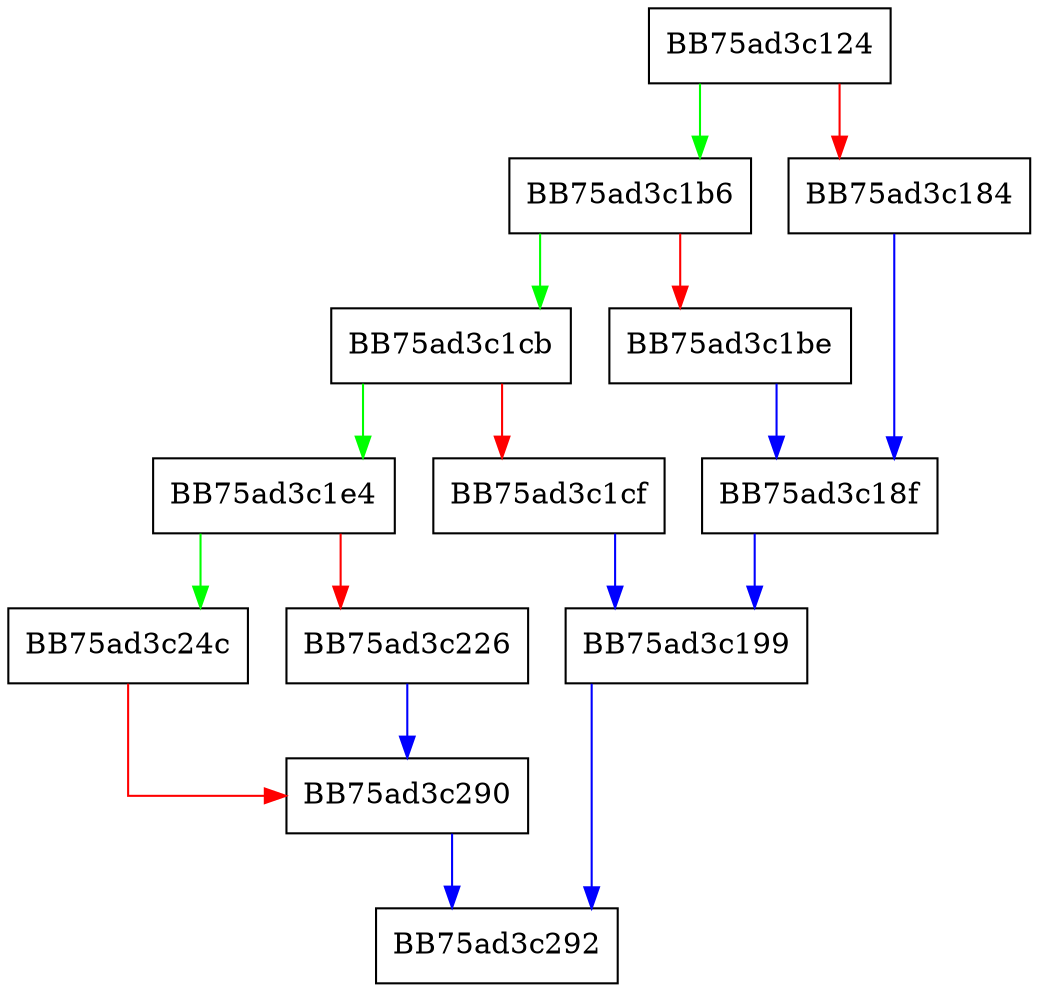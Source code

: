 digraph update_input_data_buffer {
  node [shape="box"];
  graph [splines=ortho];
  BB75ad3c124 -> BB75ad3c1b6 [color="green"];
  BB75ad3c124 -> BB75ad3c184 [color="red"];
  BB75ad3c184 -> BB75ad3c18f [color="blue"];
  BB75ad3c18f -> BB75ad3c199 [color="blue"];
  BB75ad3c199 -> BB75ad3c292 [color="blue"];
  BB75ad3c1b6 -> BB75ad3c1cb [color="green"];
  BB75ad3c1b6 -> BB75ad3c1be [color="red"];
  BB75ad3c1be -> BB75ad3c18f [color="blue"];
  BB75ad3c1cb -> BB75ad3c1e4 [color="green"];
  BB75ad3c1cb -> BB75ad3c1cf [color="red"];
  BB75ad3c1cf -> BB75ad3c199 [color="blue"];
  BB75ad3c1e4 -> BB75ad3c24c [color="green"];
  BB75ad3c1e4 -> BB75ad3c226 [color="red"];
  BB75ad3c226 -> BB75ad3c290 [color="blue"];
  BB75ad3c24c -> BB75ad3c290 [color="red"];
  BB75ad3c290 -> BB75ad3c292 [color="blue"];
}